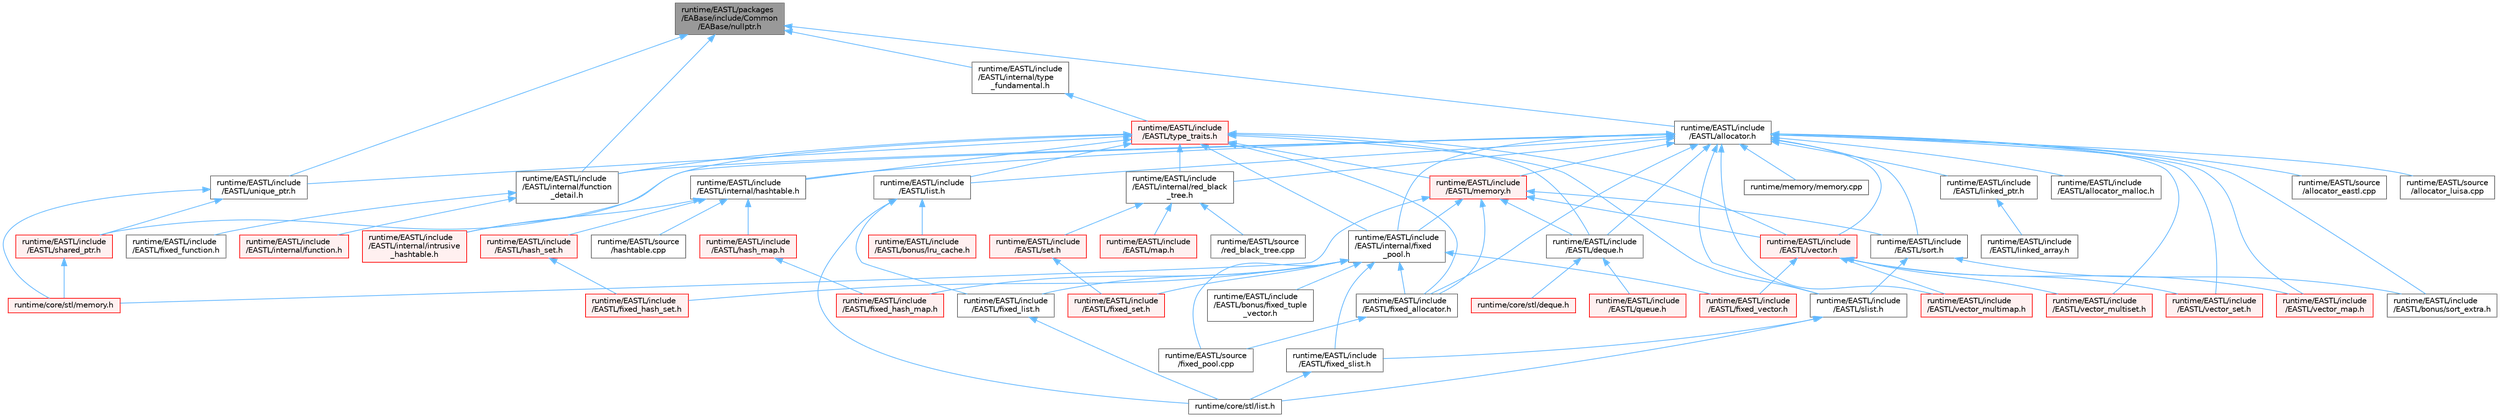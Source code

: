 digraph "runtime/EASTL/packages/EABase/include/Common/EABase/nullptr.h"
{
 // LATEX_PDF_SIZE
  bgcolor="transparent";
  edge [fontname=Helvetica,fontsize=10,labelfontname=Helvetica,labelfontsize=10];
  node [fontname=Helvetica,fontsize=10,shape=box,height=0.2,width=0.4];
  Node1 [id="Node000001",label="runtime/EASTL/packages\l/EABase/include/Common\l/EABase/nullptr.h",height=0.2,width=0.4,color="gray40", fillcolor="grey60", style="filled", fontcolor="black",tooltip=" "];
  Node1 -> Node2 [id="edge1_Node000001_Node000002",dir="back",color="steelblue1",style="solid",tooltip=" "];
  Node2 [id="Node000002",label="runtime/EASTL/include\l/EASTL/allocator.h",height=0.2,width=0.4,color="grey40", fillcolor="white", style="filled",URL="$allocator_8h.html",tooltip=" "];
  Node2 -> Node3 [id="edge2_Node000002_Node000003",dir="back",color="steelblue1",style="solid",tooltip=" "];
  Node3 [id="Node000003",label="runtime/EASTL/include\l/EASTL/allocator_malloc.h",height=0.2,width=0.4,color="grey40", fillcolor="white", style="filled",URL="$allocator__malloc_8h.html",tooltip=" "];
  Node2 -> Node4 [id="edge3_Node000002_Node000004",dir="back",color="steelblue1",style="solid",tooltip=" "];
  Node4 [id="Node000004",label="runtime/EASTL/include\l/EASTL/bonus/sort_extra.h",height=0.2,width=0.4,color="grey40", fillcolor="white", style="filled",URL="$sort__extra_8h.html",tooltip=" "];
  Node2 -> Node5 [id="edge4_Node000002_Node000005",dir="back",color="steelblue1",style="solid",tooltip=" "];
  Node5 [id="Node000005",label="runtime/EASTL/include\l/EASTL/deque.h",height=0.2,width=0.4,color="grey40", fillcolor="white", style="filled",URL="$_e_a_s_t_l_2include_2_e_a_s_t_l_2deque_8h.html",tooltip=" "];
  Node5 -> Node6 [id="edge5_Node000005_Node000006",dir="back",color="steelblue1",style="solid",tooltip=" "];
  Node6 [id="Node000006",label="runtime/EASTL/include\l/EASTL/queue.h",height=0.2,width=0.4,color="red", fillcolor="#FFF0F0", style="filled",URL="$_e_a_s_t_l_2include_2_e_a_s_t_l_2queue_8h.html",tooltip=" "];
  Node5 -> Node9 [id="edge6_Node000005_Node000009",dir="back",color="steelblue1",style="solid",tooltip=" "];
  Node9 [id="Node000009",label="runtime/core/stl/deque.h",height=0.2,width=0.4,color="red", fillcolor="#FFF0F0", style="filled",URL="$core_2stl_2deque_8h.html",tooltip=" "];
  Node2 -> Node10 [id="edge7_Node000002_Node000010",dir="back",color="steelblue1",style="solid",tooltip=" "];
  Node10 [id="Node000010",label="runtime/EASTL/include\l/EASTL/fixed_allocator.h",height=0.2,width=0.4,color="grey40", fillcolor="white", style="filled",URL="$fixed__allocator_8h.html",tooltip=" "];
  Node10 -> Node11 [id="edge8_Node000010_Node000011",dir="back",color="steelblue1",style="solid",tooltip=" "];
  Node11 [id="Node000011",label="runtime/EASTL/source\l/fixed_pool.cpp",height=0.2,width=0.4,color="grey40", fillcolor="white", style="filled",URL="$fixed__pool_8cpp.html",tooltip=" "];
  Node2 -> Node12 [id="edge9_Node000002_Node000012",dir="back",color="steelblue1",style="solid",tooltip=" "];
  Node12 [id="Node000012",label="runtime/EASTL/include\l/EASTL/internal/fixed\l_pool.h",height=0.2,width=0.4,color="grey40", fillcolor="white", style="filled",URL="$fixed__pool_8h.html",tooltip=" "];
  Node12 -> Node13 [id="edge10_Node000012_Node000013",dir="back",color="steelblue1",style="solid",tooltip=" "];
  Node13 [id="Node000013",label="runtime/EASTL/include\l/EASTL/bonus/fixed_tuple\l_vector.h",height=0.2,width=0.4,color="grey40", fillcolor="white", style="filled",URL="$fixed__tuple__vector_8h.html",tooltip=" "];
  Node12 -> Node10 [id="edge11_Node000012_Node000010",dir="back",color="steelblue1",style="solid",tooltip=" "];
  Node12 -> Node14 [id="edge12_Node000012_Node000014",dir="back",color="steelblue1",style="solid",tooltip=" "];
  Node14 [id="Node000014",label="runtime/EASTL/include\l/EASTL/fixed_hash_map.h",height=0.2,width=0.4,color="red", fillcolor="#FFF0F0", style="filled",URL="$fixed__hash__map_8h.html",tooltip=" "];
  Node12 -> Node16 [id="edge13_Node000012_Node000016",dir="back",color="steelblue1",style="solid",tooltip=" "];
  Node16 [id="Node000016",label="runtime/EASTL/include\l/EASTL/fixed_hash_set.h",height=0.2,width=0.4,color="red", fillcolor="#FFF0F0", style="filled",URL="$fixed__hash__set_8h.html",tooltip=" "];
  Node12 -> Node17 [id="edge14_Node000012_Node000017",dir="back",color="steelblue1",style="solid",tooltip=" "];
  Node17 [id="Node000017",label="runtime/EASTL/include\l/EASTL/fixed_list.h",height=0.2,width=0.4,color="grey40", fillcolor="white", style="filled",URL="$fixed__list_8h.html",tooltip=" "];
  Node17 -> Node18 [id="edge15_Node000017_Node000018",dir="back",color="steelblue1",style="solid",tooltip=" "];
  Node18 [id="Node000018",label="runtime/core/stl/list.h",height=0.2,width=0.4,color="grey40", fillcolor="white", style="filled",URL="$core_2stl_2list_8h.html",tooltip=" "];
  Node12 -> Node19 [id="edge16_Node000012_Node000019",dir="back",color="steelblue1",style="solid",tooltip=" "];
  Node19 [id="Node000019",label="runtime/EASTL/include\l/EASTL/fixed_set.h",height=0.2,width=0.4,color="red", fillcolor="#FFF0F0", style="filled",URL="$fixed__set_8h.html",tooltip=" "];
  Node12 -> Node21 [id="edge17_Node000012_Node000021",dir="back",color="steelblue1",style="solid",tooltip=" "];
  Node21 [id="Node000021",label="runtime/EASTL/include\l/EASTL/fixed_slist.h",height=0.2,width=0.4,color="grey40", fillcolor="white", style="filled",URL="$fixed__slist_8h.html",tooltip=" "];
  Node21 -> Node18 [id="edge18_Node000021_Node000018",dir="back",color="steelblue1",style="solid",tooltip=" "];
  Node12 -> Node22 [id="edge19_Node000012_Node000022",dir="back",color="steelblue1",style="solid",tooltip=" "];
  Node22 [id="Node000022",label="runtime/EASTL/include\l/EASTL/fixed_vector.h",height=0.2,width=0.4,color="red", fillcolor="#FFF0F0", style="filled",URL="$fixed__vector_8h.html",tooltip=" "];
  Node12 -> Node11 [id="edge20_Node000012_Node000011",dir="back",color="steelblue1",style="solid",tooltip=" "];
  Node2 -> Node98 [id="edge21_Node000002_Node000098",dir="back",color="steelblue1",style="solid",tooltip=" "];
  Node98 [id="Node000098",label="runtime/EASTL/include\l/EASTL/internal/function\l_detail.h",height=0.2,width=0.4,color="grey40", fillcolor="white", style="filled",URL="$function__detail_8h.html",tooltip=" "];
  Node98 -> Node99 [id="edge22_Node000098_Node000099",dir="back",color="steelblue1",style="solid",tooltip=" "];
  Node99 [id="Node000099",label="runtime/EASTL/include\l/EASTL/fixed_function.h",height=0.2,width=0.4,color="grey40", fillcolor="white", style="filled",URL="$fixed__function_8h.html",tooltip=" "];
  Node98 -> Node100 [id="edge23_Node000098_Node000100",dir="back",color="steelblue1",style="solid",tooltip=" "];
  Node100 [id="Node000100",label="runtime/EASTL/include\l/EASTL/internal/function.h",height=0.2,width=0.4,color="red", fillcolor="#FFF0F0", style="filled",URL="$_e_a_s_t_l_2include_2_e_a_s_t_l_2internal_2function_8h.html",tooltip=" "];
  Node2 -> Node123 [id="edge24_Node000002_Node000123",dir="back",color="steelblue1",style="solid",tooltip=" "];
  Node123 [id="Node000123",label="runtime/EASTL/include\l/EASTL/internal/hashtable.h",height=0.2,width=0.4,color="grey40", fillcolor="white", style="filled",URL="$hashtable_8h.html",tooltip=" "];
  Node123 -> Node124 [id="edge25_Node000123_Node000124",dir="back",color="steelblue1",style="solid",tooltip=" "];
  Node124 [id="Node000124",label="runtime/EASTL/include\l/EASTL/hash_map.h",height=0.2,width=0.4,color="red", fillcolor="#FFF0F0", style="filled",URL="$hash__map_8h.html",tooltip=" "];
  Node124 -> Node14 [id="edge26_Node000124_Node000014",dir="back",color="steelblue1",style="solid",tooltip=" "];
  Node123 -> Node128 [id="edge27_Node000123_Node000128",dir="back",color="steelblue1",style="solid",tooltip=" "];
  Node128 [id="Node000128",label="runtime/EASTL/include\l/EASTL/hash_set.h",height=0.2,width=0.4,color="red", fillcolor="#FFF0F0", style="filled",URL="$hash__set_8h.html",tooltip=" "];
  Node128 -> Node16 [id="edge28_Node000128_Node000016",dir="back",color="steelblue1",style="solid",tooltip=" "];
  Node123 -> Node130 [id="edge29_Node000123_Node000130",dir="back",color="steelblue1",style="solid",tooltip=" "];
  Node130 [id="Node000130",label="runtime/EASTL/include\l/EASTL/internal/intrusive\l_hashtable.h",height=0.2,width=0.4,color="red", fillcolor="#FFF0F0", style="filled",URL="$intrusive__hashtable_8h.html",tooltip=" "];
  Node123 -> Node133 [id="edge30_Node000123_Node000133",dir="back",color="steelblue1",style="solid",tooltip=" "];
  Node133 [id="Node000133",label="runtime/EASTL/source\l/hashtable.cpp",height=0.2,width=0.4,color="grey40", fillcolor="white", style="filled",URL="$hashtable_8cpp.html",tooltip=" "];
  Node2 -> Node443 [id="edge31_Node000002_Node000443",dir="back",color="steelblue1",style="solid",tooltip=" "];
  Node443 [id="Node000443",label="runtime/EASTL/include\l/EASTL/internal/red_black\l_tree.h",height=0.2,width=0.4,color="grey40", fillcolor="white", style="filled",URL="$red__black__tree_8h.html",tooltip=" "];
  Node443 -> Node444 [id="edge32_Node000443_Node000444",dir="back",color="steelblue1",style="solid",tooltip=" "];
  Node444 [id="Node000444",label="runtime/EASTL/include\l/EASTL/map.h",height=0.2,width=0.4,color="red", fillcolor="#FFF0F0", style="filled",URL="$_e_a_s_t_l_2include_2_e_a_s_t_l_2map_8h.html",tooltip=" "];
  Node443 -> Node447 [id="edge33_Node000443_Node000447",dir="back",color="steelblue1",style="solid",tooltip=" "];
  Node447 [id="Node000447",label="runtime/EASTL/include\l/EASTL/set.h",height=0.2,width=0.4,color="red", fillcolor="#FFF0F0", style="filled",URL="$set_8h.html",tooltip=" "];
  Node447 -> Node19 [id="edge34_Node000447_Node000019",dir="back",color="steelblue1",style="solid",tooltip=" "];
  Node443 -> Node448 [id="edge35_Node000443_Node000448",dir="back",color="steelblue1",style="solid",tooltip=" "];
  Node448 [id="Node000448",label="runtime/EASTL/source\l/red_black_tree.cpp",height=0.2,width=0.4,color="grey40", fillcolor="white", style="filled",URL="$red__black__tree_8cpp.html",tooltip=" "];
  Node2 -> Node456 [id="edge36_Node000002_Node000456",dir="back",color="steelblue1",style="solid",tooltip=" "];
  Node456 [id="Node000456",label="runtime/EASTL/include\l/EASTL/linked_ptr.h",height=0.2,width=0.4,color="grey40", fillcolor="white", style="filled",URL="$linked__ptr_8h.html",tooltip=" "];
  Node456 -> Node455 [id="edge37_Node000456_Node000455",dir="back",color="steelblue1",style="solid",tooltip=" "];
  Node455 [id="Node000455",label="runtime/EASTL/include\l/EASTL/linked_array.h",height=0.2,width=0.4,color="grey40", fillcolor="white", style="filled",URL="$linked__array_8h.html",tooltip=" "];
  Node2 -> Node451 [id="edge38_Node000002_Node000451",dir="back",color="steelblue1",style="solid",tooltip=" "];
  Node451 [id="Node000451",label="runtime/EASTL/include\l/EASTL/list.h",height=0.2,width=0.4,color="grey40", fillcolor="white", style="filled",URL="$_e_a_s_t_l_2include_2_e_a_s_t_l_2list_8h.html",tooltip=" "];
  Node451 -> Node126 [id="edge39_Node000451_Node000126",dir="back",color="steelblue1",style="solid",tooltip=" "];
  Node126 [id="Node000126",label="runtime/EASTL/include\l/EASTL/bonus/lru_cache.h",height=0.2,width=0.4,color="red", fillcolor="#FFF0F0", style="filled",URL="$_e_a_s_t_l_2include_2_e_a_s_t_l_2bonus_2lru__cache_8h.html",tooltip=" "];
  Node451 -> Node17 [id="edge40_Node000451_Node000017",dir="back",color="steelblue1",style="solid",tooltip=" "];
  Node451 -> Node18 [id="edge41_Node000451_Node000018",dir="back",color="steelblue1",style="solid",tooltip=" "];
  Node2 -> Node452 [id="edge42_Node000002_Node000452",dir="back",color="steelblue1",style="solid",tooltip=" "];
  Node452 [id="Node000452",label="runtime/EASTL/include\l/EASTL/memory.h",height=0.2,width=0.4,color="red", fillcolor="#FFF0F0", style="filled",URL="$_e_a_s_t_l_2include_2_e_a_s_t_l_2memory_8h.html",tooltip=" "];
  Node452 -> Node5 [id="edge43_Node000452_Node000005",dir="back",color="steelblue1",style="solid",tooltip=" "];
  Node452 -> Node10 [id="edge44_Node000452_Node000010",dir="back",color="steelblue1",style="solid",tooltip=" "];
  Node452 -> Node12 [id="edge45_Node000452_Node000012",dir="back",color="steelblue1",style="solid",tooltip=" "];
  Node452 -> Node464 [id="edge46_Node000452_Node000464",dir="back",color="steelblue1",style="solid",tooltip=" "];
  Node464 [id="Node000464",label="runtime/EASTL/include\l/EASTL/sort.h",height=0.2,width=0.4,color="grey40", fillcolor="white", style="filled",URL="$sort_8h.html",tooltip=" "];
  Node464 -> Node4 [id="edge47_Node000464_Node000004",dir="back",color="steelblue1",style="solid",tooltip=" "];
  Node464 -> Node465 [id="edge48_Node000464_Node000465",dir="back",color="steelblue1",style="solid",tooltip=" "];
  Node465 [id="Node000465",label="runtime/EASTL/include\l/EASTL/slist.h",height=0.2,width=0.4,color="grey40", fillcolor="white", style="filled",URL="$slist_8h.html",tooltip=" "];
  Node465 -> Node21 [id="edge49_Node000465_Node000021",dir="back",color="steelblue1",style="solid",tooltip=" "];
  Node465 -> Node18 [id="edge50_Node000465_Node000018",dir="back",color="steelblue1",style="solid",tooltip=" "];
  Node452 -> Node466 [id="edge51_Node000452_Node000466",dir="back",color="steelblue1",style="solid",tooltip=" "];
  Node466 [id="Node000466",label="runtime/EASTL/include\l/EASTL/vector.h",height=0.2,width=0.4,color="red", fillcolor="#FFF0F0", style="filled",URL="$_e_a_s_t_l_2include_2_e_a_s_t_l_2vector_8h.html",tooltip=" "];
  Node466 -> Node22 [id="edge52_Node000466_Node000022",dir="back",color="steelblue1",style="solid",tooltip=" "];
  Node466 -> Node472 [id="edge53_Node000466_Node000472",dir="back",color="steelblue1",style="solid",tooltip=" "];
  Node472 [id="Node000472",label="runtime/EASTL/include\l/EASTL/vector_map.h",height=0.2,width=0.4,color="red", fillcolor="#FFF0F0", style="filled",URL="$_e_a_s_t_l_2include_2_e_a_s_t_l_2vector__map_8h.html",tooltip=" "];
  Node466 -> Node474 [id="edge54_Node000466_Node000474",dir="back",color="steelblue1",style="solid",tooltip=" "];
  Node474 [id="Node000474",label="runtime/EASTL/include\l/EASTL/vector_multimap.h",height=0.2,width=0.4,color="red", fillcolor="#FFF0F0", style="filled",URL="$vector__multimap_8h.html",tooltip=" "];
  Node466 -> Node475 [id="edge55_Node000466_Node000475",dir="back",color="steelblue1",style="solid",tooltip=" "];
  Node475 [id="Node000475",label="runtime/EASTL/include\l/EASTL/vector_multiset.h",height=0.2,width=0.4,color="red", fillcolor="#FFF0F0", style="filled",URL="$vector__multiset_8h.html",tooltip=" "];
  Node466 -> Node476 [id="edge56_Node000466_Node000476",dir="back",color="steelblue1",style="solid",tooltip=" "];
  Node476 [id="Node000476",label="runtime/EASTL/include\l/EASTL/vector_set.h",height=0.2,width=0.4,color="red", fillcolor="#FFF0F0", style="filled",URL="$vector__set_8h.html",tooltip=" "];
  Node452 -> Node105 [id="edge57_Node000452_Node000105",dir="back",color="steelblue1",style="solid",tooltip=" "];
  Node105 [id="Node000105",label="runtime/core/stl/memory.h",height=0.2,width=0.4,color="red", fillcolor="#FFF0F0", style="filled",URL="$core_2stl_2memory_8h.html",tooltip=" "];
  Node2 -> Node118 [id="edge58_Node000002_Node000118",dir="back",color="steelblue1",style="solid",tooltip=" "];
  Node118 [id="Node000118",label="runtime/EASTL/include\l/EASTL/shared_ptr.h",height=0.2,width=0.4,color="red", fillcolor="#FFF0F0", style="filled",URL="$shared__ptr_8h.html",tooltip=" "];
  Node118 -> Node105 [id="edge59_Node000118_Node000105",dir="back",color="steelblue1",style="solid",tooltip=" "];
  Node2 -> Node465 [id="edge60_Node000002_Node000465",dir="back",color="steelblue1",style="solid",tooltip=" "];
  Node2 -> Node464 [id="edge61_Node000002_Node000464",dir="back",color="steelblue1",style="solid",tooltip=" "];
  Node2 -> Node466 [id="edge62_Node000002_Node000466",dir="back",color="steelblue1",style="solid",tooltip=" "];
  Node2 -> Node472 [id="edge63_Node000002_Node000472",dir="back",color="steelblue1",style="solid",tooltip=" "];
  Node2 -> Node474 [id="edge64_Node000002_Node000474",dir="back",color="steelblue1",style="solid",tooltip=" "];
  Node2 -> Node475 [id="edge65_Node000002_Node000475",dir="back",color="steelblue1",style="solid",tooltip=" "];
  Node2 -> Node476 [id="edge66_Node000002_Node000476",dir="back",color="steelblue1",style="solid",tooltip=" "];
  Node2 -> Node483 [id="edge67_Node000002_Node000483",dir="back",color="steelblue1",style="solid",tooltip=" "];
  Node483 [id="Node000483",label="runtime/EASTL/source\l/allocator_eastl.cpp",height=0.2,width=0.4,color="grey40", fillcolor="white", style="filled",URL="$allocator__eastl_8cpp.html",tooltip=" "];
  Node2 -> Node484 [id="edge68_Node000002_Node000484",dir="back",color="steelblue1",style="solid",tooltip=" "];
  Node484 [id="Node000484",label="runtime/EASTL/source\l/allocator_luisa.cpp",height=0.2,width=0.4,color="grey40", fillcolor="white", style="filled",URL="$allocator__luisa_8cpp.html",tooltip=" "];
  Node2 -> Node485 [id="edge69_Node000002_Node000485",dir="back",color="steelblue1",style="solid",tooltip=" "];
  Node485 [id="Node000485",label="runtime/memory/memory.cpp",height=0.2,width=0.4,color="grey40", fillcolor="white", style="filled",URL="$memory_2memory_8cpp.html",tooltip=" "];
  Node1 -> Node98 [id="edge70_Node000001_Node000098",dir="back",color="steelblue1",style="solid",tooltip=" "];
  Node1 -> Node486 [id="edge71_Node000001_Node000486",dir="back",color="steelblue1",style="solid",tooltip=" "];
  Node486 [id="Node000486",label="runtime/EASTL/include\l/EASTL/internal/type\l_fundamental.h",height=0.2,width=0.4,color="grey40", fillcolor="white", style="filled",URL="$type__fundamental_8h.html",tooltip=" "];
  Node486 -> Node487 [id="edge72_Node000486_Node000487",dir="back",color="steelblue1",style="solid",tooltip=" "];
  Node487 [id="Node000487",label="runtime/EASTL/include\l/EASTL/type_traits.h",height=0.2,width=0.4,color="red", fillcolor="#FFF0F0", style="filled",URL="$_e_a_s_t_l_2include_2_e_a_s_t_l_2type__traits_8h.html",tooltip=" "];
  Node487 -> Node5 [id="edge73_Node000487_Node000005",dir="back",color="steelblue1",style="solid",tooltip=" "];
  Node487 -> Node10 [id="edge74_Node000487_Node000010",dir="back",color="steelblue1",style="solid",tooltip=" "];
  Node487 -> Node12 [id="edge75_Node000487_Node000012",dir="back",color="steelblue1",style="solid",tooltip=" "];
  Node487 -> Node98 [id="edge76_Node000487_Node000098",dir="back",color="steelblue1",style="solid",tooltip=" "];
  Node487 -> Node123 [id="edge77_Node000487_Node000123",dir="back",color="steelblue1",style="solid",tooltip=" "];
  Node487 -> Node130 [id="edge78_Node000487_Node000130",dir="back",color="steelblue1",style="solid",tooltip=" "];
  Node487 -> Node443 [id="edge79_Node000487_Node000443",dir="back",color="steelblue1",style="solid",tooltip=" "];
  Node487 -> Node451 [id="edge80_Node000487_Node000451",dir="back",color="steelblue1",style="solid",tooltip=" "];
  Node487 -> Node452 [id="edge81_Node000487_Node000452",dir="back",color="steelblue1",style="solid",tooltip=" "];
  Node487 -> Node465 [id="edge82_Node000487_Node000465",dir="back",color="steelblue1",style="solid",tooltip=" "];
  Node487 -> Node460 [id="edge83_Node000487_Node000460",dir="back",color="steelblue1",style="solid",tooltip=" "];
  Node460 [id="Node000460",label="runtime/EASTL/include\l/EASTL/unique_ptr.h",height=0.2,width=0.4,color="grey40", fillcolor="white", style="filled",URL="$unique__ptr_8h.html",tooltip=" "];
  Node460 -> Node118 [id="edge84_Node000460_Node000118",dir="back",color="steelblue1",style="solid",tooltip=" "];
  Node460 -> Node105 [id="edge85_Node000460_Node000105",dir="back",color="steelblue1",style="solid",tooltip=" "];
  Node487 -> Node466 [id="edge86_Node000487_Node000466",dir="back",color="steelblue1",style="solid",tooltip=" "];
  Node1 -> Node460 [id="edge87_Node000001_Node000460",dir="back",color="steelblue1",style="solid",tooltip=" "];
}
